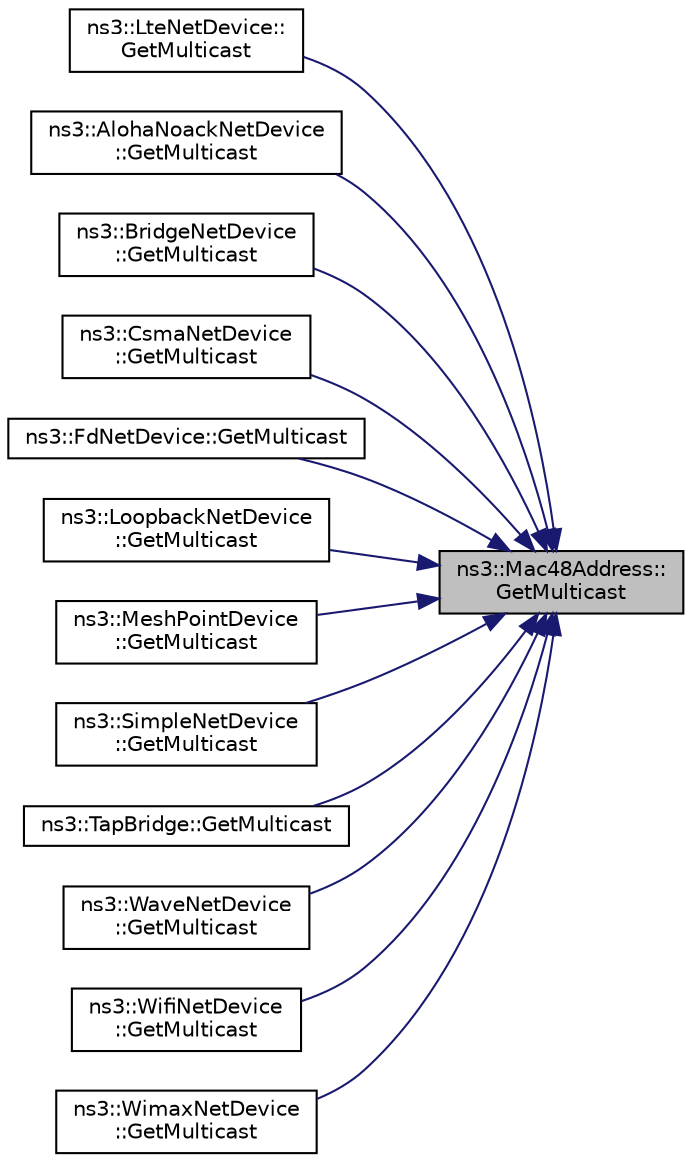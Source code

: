 digraph "ns3::Mac48Address::GetMulticast"
{
 // LATEX_PDF_SIZE
  edge [fontname="Helvetica",fontsize="10",labelfontname="Helvetica",labelfontsize="10"];
  node [fontname="Helvetica",fontsize="10",shape=record];
  rankdir="RL";
  Node1 [label="ns3::Mac48Address::\lGetMulticast",height=0.2,width=0.4,color="black", fillcolor="grey75", style="filled", fontcolor="black",tooltip=" "];
  Node1 -> Node2 [dir="back",color="midnightblue",fontsize="10",style="solid",fontname="Helvetica"];
  Node2 [label="ns3::LteNetDevice::\lGetMulticast",height=0.2,width=0.4,color="black", fillcolor="white", style="filled",URL="$classns3_1_1_lte_net_device.html#a34c54cd08cc30115c39b5e4861605877",tooltip="Make and return a MAC multicast address using the provided multicast group."];
  Node1 -> Node3 [dir="back",color="midnightblue",fontsize="10",style="solid",fontname="Helvetica"];
  Node3 [label="ns3::AlohaNoackNetDevice\l::GetMulticast",height=0.2,width=0.4,color="black", fillcolor="white", style="filled",URL="$classns3_1_1_aloha_noack_net_device.html#aa045ba7a3f294ed310226f699fa1aebe",tooltip="Make and return a MAC multicast address using the provided multicast group."];
  Node1 -> Node4 [dir="back",color="midnightblue",fontsize="10",style="solid",fontname="Helvetica"];
  Node4 [label="ns3::BridgeNetDevice\l::GetMulticast",height=0.2,width=0.4,color="black", fillcolor="white", style="filled",URL="$classns3_1_1_bridge_net_device.html#a29fd09363c696417e7461e0c824f0b36",tooltip="Make and return a MAC multicast address using the provided multicast group."];
  Node1 -> Node5 [dir="back",color="midnightblue",fontsize="10",style="solid",fontname="Helvetica"];
  Node5 [label="ns3::CsmaNetDevice\l::GetMulticast",height=0.2,width=0.4,color="black", fillcolor="white", style="filled",URL="$classns3_1_1_csma_net_device.html#aa1fc0d3a5537cb73dd433234da83b22a",tooltip="Make and return a MAC multicast address using the provided multicast group."];
  Node1 -> Node6 [dir="back",color="midnightblue",fontsize="10",style="solid",fontname="Helvetica"];
  Node6 [label="ns3::FdNetDevice::GetMulticast",height=0.2,width=0.4,color="black", fillcolor="white", style="filled",URL="$classns3_1_1_fd_net_device.html#ac096a88fdff6a14ea9dcb426973c5df6",tooltip="Make and return a MAC multicast address using the provided multicast group."];
  Node1 -> Node7 [dir="back",color="midnightblue",fontsize="10",style="solid",fontname="Helvetica"];
  Node7 [label="ns3::LoopbackNetDevice\l::GetMulticast",height=0.2,width=0.4,color="black", fillcolor="white", style="filled",URL="$classns3_1_1_loopback_net_device.html#a467d6b7f0ffb8d34a62c6fb24630501b",tooltip="Make and return a MAC multicast address using the provided multicast group."];
  Node1 -> Node8 [dir="back",color="midnightblue",fontsize="10",style="solid",fontname="Helvetica"];
  Node8 [label="ns3::MeshPointDevice\l::GetMulticast",height=0.2,width=0.4,color="black", fillcolor="white", style="filled",URL="$classns3_1_1_mesh_point_device.html#a8bd5e46402b0ac1813f3342b651fedb5",tooltip="Register routing protocol to be used. Protocol must be already installed on this mesh point."];
  Node1 -> Node9 [dir="back",color="midnightblue",fontsize="10",style="solid",fontname="Helvetica"];
  Node9 [label="ns3::SimpleNetDevice\l::GetMulticast",height=0.2,width=0.4,color="black", fillcolor="white", style="filled",URL="$classns3_1_1_simple_net_device.html#aeeaea83486dabf10c7be298b9e2fe665",tooltip="Make and return a MAC multicast address using the provided multicast group."];
  Node1 -> Node10 [dir="back",color="midnightblue",fontsize="10",style="solid",fontname="Helvetica"];
  Node10 [label="ns3::TapBridge::GetMulticast",height=0.2,width=0.4,color="black", fillcolor="white", style="filled",URL="$classns3_1_1_tap_bridge.html#a86e0337a49ff6b04885c6579166ec039",tooltip="Make and return a MAC multicast address using the provided multicast group."];
  Node1 -> Node11 [dir="back",color="midnightblue",fontsize="10",style="solid",fontname="Helvetica"];
  Node11 [label="ns3::WaveNetDevice\l::GetMulticast",height=0.2,width=0.4,color="black", fillcolor="white", style="filled",URL="$classns3_1_1_wave_net_device.html#a6fafd699c30def29aa49d6194df66867",tooltip="Make and return a MAC multicast address using the provided multicast group."];
  Node1 -> Node12 [dir="back",color="midnightblue",fontsize="10",style="solid",fontname="Helvetica"];
  Node12 [label="ns3::WifiNetDevice\l::GetMulticast",height=0.2,width=0.4,color="black", fillcolor="white", style="filled",URL="$classns3_1_1_wifi_net_device.html#a683cde3f60cc606d6a7f272217476fa2",tooltip="Make and return a MAC multicast address using the provided multicast group."];
  Node1 -> Node13 [dir="back",color="midnightblue",fontsize="10",style="solid",fontname="Helvetica"];
  Node13 [label="ns3::WimaxNetDevice\l::GetMulticast",height=0.2,width=0.4,color="black", fillcolor="white", style="filled",URL="$classns3_1_1_wimax_net_device.html#a91319b4394058093f7765f4dc61fe6a6",tooltip="Make and return a MAC multicast address using the provided multicast group."];
}
